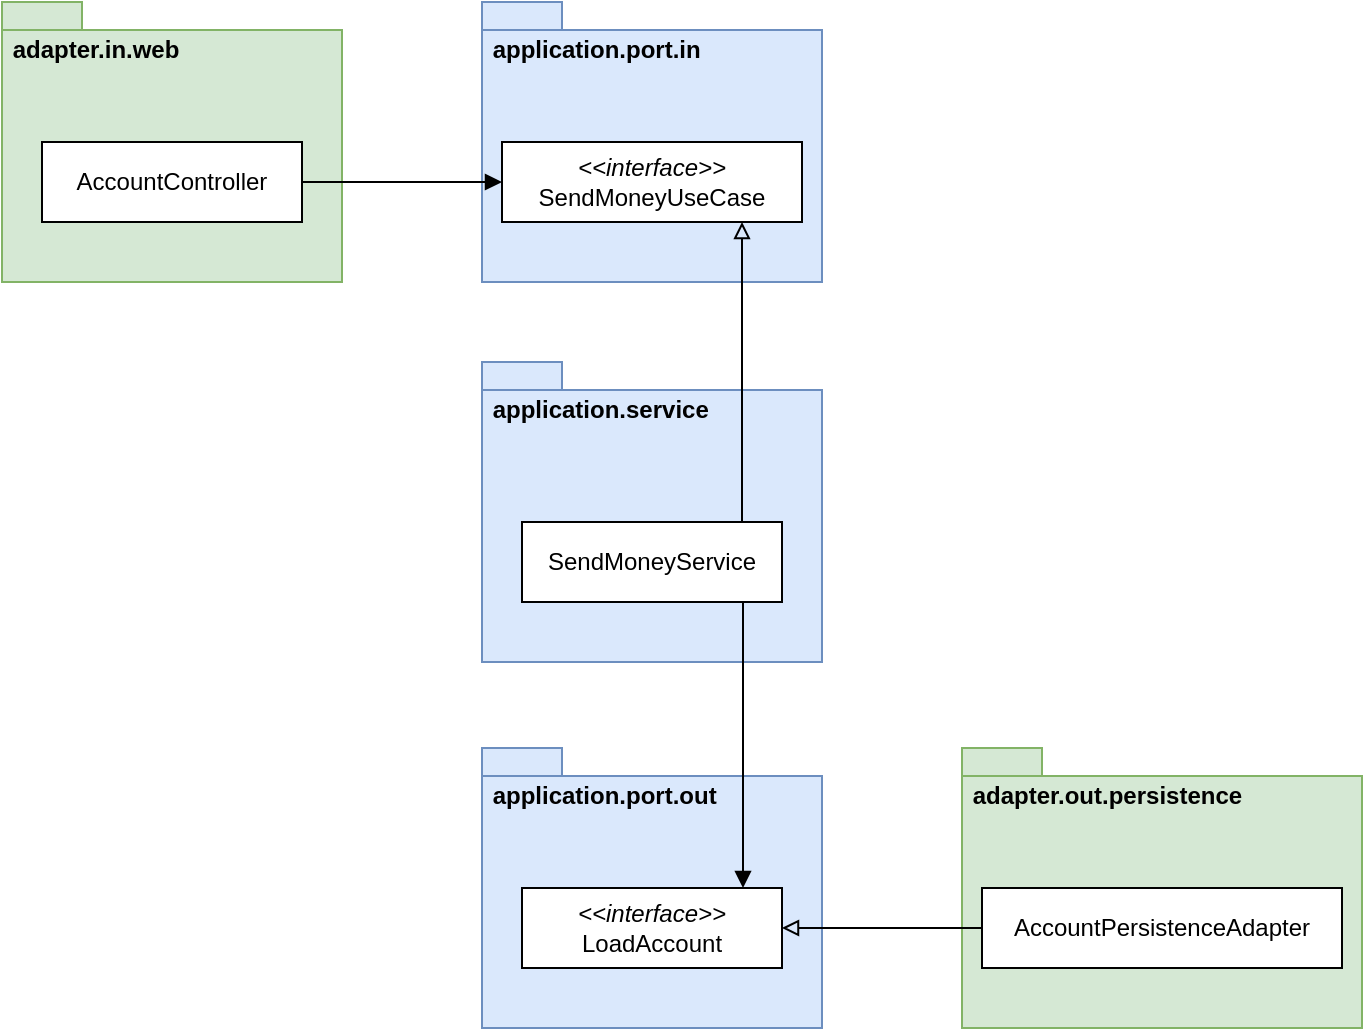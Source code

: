 <mxfile version="24.6.4" type="device">
  <diagram name="페이지-1" id="EytZ6H5kO9_4rRt3u_oV">
    <mxGraphModel dx="864" dy="894" grid="1" gridSize="10" guides="1" tooltips="1" connect="1" arrows="1" fold="1" page="1" pageScale="1" pageWidth="827" pageHeight="1169" math="0" shadow="0">
      <root>
        <mxCell id="0" />
        <mxCell id="1" parent="0" />
        <mxCell id="eKEXJ_g9ozE_jAp9puGA-1" value="&amp;nbsp;adapter.in.web" style="shape=folder;fontStyle=1;spacingTop=10;tabWidth=40;tabHeight=14;tabPosition=left;html=1;whiteSpace=wrap;verticalAlign=top;align=left;fillColor=#d5e8d4;strokeColor=#82b366;" vertex="1" parent="1">
          <mxGeometry x="50" y="80" width="170" height="140" as="geometry" />
        </mxCell>
        <mxCell id="eKEXJ_g9ozE_jAp9puGA-2" value="&amp;nbsp;application.port.in" style="shape=folder;fontStyle=1;spacingTop=10;tabWidth=40;tabHeight=14;tabPosition=left;html=1;whiteSpace=wrap;verticalAlign=top;align=left;fillColor=#dae8fc;strokeColor=#6c8ebf;" vertex="1" parent="1">
          <mxGeometry x="290" y="80" width="170" height="140" as="geometry" />
        </mxCell>
        <mxCell id="eKEXJ_g9ozE_jAp9puGA-3" value="&amp;nbsp;application.service" style="shape=folder;fontStyle=1;spacingTop=10;tabWidth=40;tabHeight=14;tabPosition=left;html=1;whiteSpace=wrap;verticalAlign=top;align=left;fillColor=#dae8fc;strokeColor=#6c8ebf;" vertex="1" parent="1">
          <mxGeometry x="290" y="260" width="170" height="150" as="geometry" />
        </mxCell>
        <mxCell id="eKEXJ_g9ozE_jAp9puGA-4" value="&amp;nbsp;application.port.out" style="shape=folder;fontStyle=1;spacingTop=10;tabWidth=40;tabHeight=14;tabPosition=left;html=1;whiteSpace=wrap;verticalAlign=top;align=left;fillColor=#dae8fc;strokeColor=#6c8ebf;" vertex="1" parent="1">
          <mxGeometry x="290" y="453" width="170" height="140" as="geometry" />
        </mxCell>
        <mxCell id="eKEXJ_g9ozE_jAp9puGA-5" value="&amp;nbsp;adapter.out.persistence" style="shape=folder;fontStyle=1;spacingTop=10;tabWidth=40;tabHeight=14;tabPosition=left;html=1;whiteSpace=wrap;verticalAlign=top;align=left;fillColor=#d5e8d4;strokeColor=#82b366;" vertex="1" parent="1">
          <mxGeometry x="530" y="453" width="200" height="140" as="geometry" />
        </mxCell>
        <mxCell id="eKEXJ_g9ozE_jAp9puGA-17" style="edgeStyle=orthogonalEdgeStyle;rounded=0;orthogonalLoop=1;jettySize=auto;html=1;entryX=1;entryY=0.5;entryDx=0;entryDy=0;endArrow=block;endFill=0;" edge="1" parent="1" source="eKEXJ_g9ozE_jAp9puGA-6" target="eKEXJ_g9ozE_jAp9puGA-11">
          <mxGeometry relative="1" as="geometry" />
        </mxCell>
        <mxCell id="eKEXJ_g9ozE_jAp9puGA-6" value="AccountPersistenceAdapter" style="rounded=0;whiteSpace=wrap;html=1;" vertex="1" parent="1">
          <mxGeometry x="540" y="523" width="180" height="40" as="geometry" />
        </mxCell>
        <mxCell id="eKEXJ_g9ozE_jAp9puGA-12" style="edgeStyle=orthogonalEdgeStyle;rounded=0;orthogonalLoop=1;jettySize=auto;html=1;entryX=0;entryY=0.5;entryDx=0;entryDy=0;endArrow=block;endFill=1;" edge="1" parent="1" source="eKEXJ_g9ozE_jAp9puGA-7" target="eKEXJ_g9ozE_jAp9puGA-9">
          <mxGeometry relative="1" as="geometry" />
        </mxCell>
        <mxCell id="eKEXJ_g9ozE_jAp9puGA-7" value="AccountController" style="rounded=0;whiteSpace=wrap;html=1;" vertex="1" parent="1">
          <mxGeometry x="70" y="150" width="130" height="40" as="geometry" />
        </mxCell>
        <mxCell id="eKEXJ_g9ozE_jAp9puGA-9" value="&lt;div&gt;&lt;i&gt;&amp;lt;&amp;lt;interface&amp;gt;&amp;gt;&lt;/i&gt;&lt;/div&gt;SendMoneyUseCase" style="rounded=0;whiteSpace=wrap;html=1;" vertex="1" parent="1">
          <mxGeometry x="300" y="150" width="150" height="40" as="geometry" />
        </mxCell>
        <mxCell id="eKEXJ_g9ozE_jAp9puGA-14" style="edgeStyle=orthogonalEdgeStyle;rounded=0;orthogonalLoop=1;jettySize=auto;html=1;exitX=0.75;exitY=1;exitDx=0;exitDy=0;entryX=0.75;entryY=0;entryDx=0;entryDy=0;endArrow=block;endFill=1;" edge="1" parent="1">
          <mxGeometry relative="1" as="geometry">
            <mxPoint x="420.5" y="380" as="sourcePoint" />
            <mxPoint x="420.5" y="523" as="targetPoint" />
          </mxGeometry>
        </mxCell>
        <mxCell id="eKEXJ_g9ozE_jAp9puGA-16" style="edgeStyle=orthogonalEdgeStyle;rounded=0;orthogonalLoop=1;jettySize=auto;html=1;entryX=0.5;entryY=1;entryDx=0;entryDy=0;endArrow=block;endFill=0;" edge="1" parent="1">
          <mxGeometry relative="1" as="geometry">
            <mxPoint x="420" y="340" as="sourcePoint" />
            <mxPoint x="420" y="190" as="targetPoint" />
          </mxGeometry>
        </mxCell>
        <mxCell id="eKEXJ_g9ozE_jAp9puGA-10" value="SendMoneyService" style="rounded=0;whiteSpace=wrap;html=1;" vertex="1" parent="1">
          <mxGeometry x="310" y="340" width="130" height="40" as="geometry" />
        </mxCell>
        <mxCell id="eKEXJ_g9ozE_jAp9puGA-11" value="&lt;div&gt;&lt;i&gt;&amp;lt;&amp;lt;interface&amp;gt;&amp;gt;&lt;/i&gt;&lt;/div&gt;LoadAccount" style="rounded=0;whiteSpace=wrap;html=1;" vertex="1" parent="1">
          <mxGeometry x="310" y="523" width="130" height="40" as="geometry" />
        </mxCell>
      </root>
    </mxGraphModel>
  </diagram>
</mxfile>
